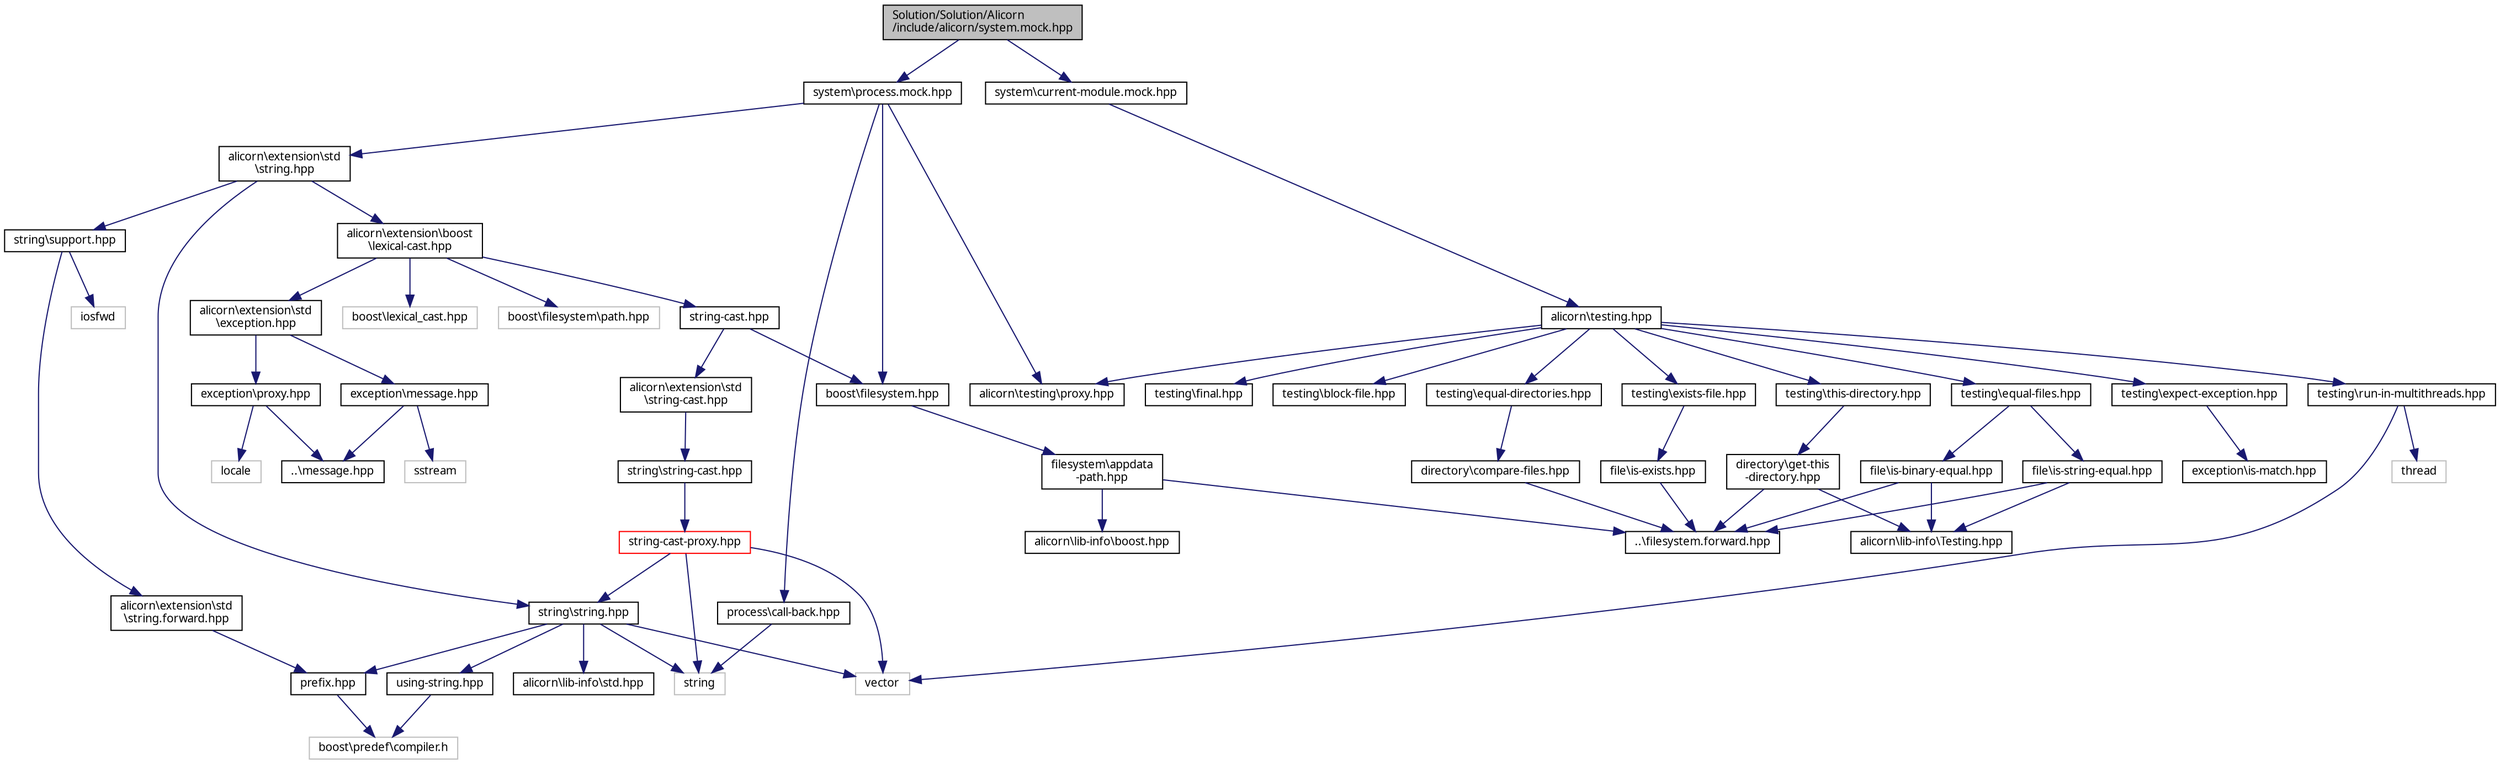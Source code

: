 digraph "Solution/Solution/Alicorn/include/alicorn/system.mock.hpp"
{
 // INTERACTIVE_SVG=YES
  edge [fontname="Verdana",fontsize="10",labelfontname="Verdana",labelfontsize="10"];
  node [fontname="Verdana",fontsize="10",shape=record];
  Node1 [label="Solution/Solution/Alicorn\l/include/alicorn/system.mock.hpp",height=0.2,width=0.4,color="black", fillcolor="grey75", style="filled", fontcolor="black"];
  Node1 -> Node2 [color="midnightblue",fontsize="10",style="solid",fontname="Verdana"];
  Node2 [label="system\\process.mock.hpp",height=0.2,width=0.4,color="black", fillcolor="white", style="filled",URL="$a00414_source.html"];
  Node2 -> Node3 [color="midnightblue",fontsize="10",style="solid",fontname="Verdana"];
  Node3 [label="boost\\filesystem.hpp",height=0.2,width=0.4,color="black", fillcolor="white", style="filled",URL="$a00271_source.html"];
  Node3 -> Node4 [color="midnightblue",fontsize="10",style="solid",fontname="Verdana"];
  Node4 [label="filesystem\\appdata\l-path.hpp",height=0.2,width=0.4,color="black", fillcolor="white", style="filled",URL="$a00273_source.html"];
  Node4 -> Node5 [color="midnightblue",fontsize="10",style="solid",fontname="Verdana"];
  Node5 [label="..\\filesystem.forward.hpp",height=0.2,width=0.4,color="black", fillcolor="white", style="filled",URL="$a00270.html"];
  Node4 -> Node6 [color="midnightblue",fontsize="10",style="solid",fontname="Verdana"];
  Node6 [label="alicorn\\lib-info\\boost.hpp",height=0.2,width=0.4,color="black", fillcolor="white", style="filled",URL="$a00268_source.html"];
  Node2 -> Node7 [color="midnightblue",fontsize="10",style="solid",fontname="Verdana"];
  Node7 [label="alicorn\\testing\\proxy.hpp",height=0.2,width=0.4,color="black", fillcolor="white", style="filled",URL="$a00295_source.html"];
  Node2 -> Node8 [color="midnightblue",fontsize="10",style="solid",fontname="Verdana"];
  Node8 [label="alicorn\\extension\\std\l\\string.hpp",height=0.2,width=0.4,color="black", fillcolor="white", style="filled",URL="$a00310_source.html"];
  Node8 -> Node9 [color="midnightblue",fontsize="10",style="solid",fontname="Verdana"];
  Node9 [label="string\\string.hpp",height=0.2,width=0.4,color="black", fillcolor="white", style="filled",URL="$a00309_source.html"];
  Node9 -> Node10 [color="midnightblue",fontsize="10",style="solid",fontname="Verdana"];
  Node10 [label="string",height=0.2,width=0.4,color="grey75", fillcolor="white", style="filled"];
  Node9 -> Node11 [color="midnightblue",fontsize="10",style="solid",fontname="Verdana"];
  Node11 [label="vector",height=0.2,width=0.4,color="grey75", fillcolor="white", style="filled"];
  Node9 -> Node12 [color="midnightblue",fontsize="10",style="solid",fontname="Verdana"];
  Node12 [label="alicorn\\lib-info\\std.hpp",height=0.2,width=0.4,color="black", fillcolor="white", style="filled",URL="$a00286_source.html"];
  Node9 -> Node13 [color="midnightblue",fontsize="10",style="solid",fontname="Verdana"];
  Node13 [label="prefix.hpp",height=0.2,width=0.4,color="black", fillcolor="white", style="filled",URL="$a00306_source.html"];
  Node13 -> Node14 [color="midnightblue",fontsize="10",style="solid",fontname="Verdana"];
  Node14 [label="boost\\predef\\compiler.h",height=0.2,width=0.4,color="grey75", fillcolor="white", style="filled"];
  Node9 -> Node15 [color="midnightblue",fontsize="10",style="solid",fontname="Verdana"];
  Node15 [label="using-string.hpp",height=0.2,width=0.4,color="black", fillcolor="white", style="filled",URL="$a00314_source.html"];
  Node15 -> Node14 [color="midnightblue",fontsize="10",style="solid",fontname="Verdana"];
  Node8 -> Node16 [color="midnightblue",fontsize="10",style="solid",fontname="Verdana"];
  Node16 [label="string\\support.hpp",height=0.2,width=0.4,color="black", fillcolor="white", style="filled",URL="$a00313_source.html"];
  Node16 -> Node17 [color="midnightblue",fontsize="10",style="solid",fontname="Verdana"];
  Node17 [label="iosfwd",height=0.2,width=0.4,color="grey75", fillcolor="white", style="filled"];
  Node16 -> Node18 [color="midnightblue",fontsize="10",style="solid",fontname="Verdana"];
  Node18 [label="alicorn\\extension\\std\l\\string.forward.hpp",height=0.2,width=0.4,color="black", fillcolor="white", style="filled",URL="$a00304.html"];
  Node18 -> Node13 [color="midnightblue",fontsize="10",style="solid",fontname="Verdana"];
  Node8 -> Node19 [color="midnightblue",fontsize="10",style="solid",fontname="Verdana"];
  Node19 [label="alicorn\\extension\\boost\l\\lexical-cast.hpp",height=0.2,width=0.4,color="black", fillcolor="white", style="filled",URL="$a00276.html"];
  Node19 -> Node20 [color="midnightblue",fontsize="10",style="solid",fontname="Verdana"];
  Node20 [label="boost\\lexical_cast.hpp",height=0.2,width=0.4,color="grey75", fillcolor="white", style="filled"];
  Node19 -> Node21 [color="midnightblue",fontsize="10",style="solid",fontname="Verdana"];
  Node21 [label="boost\\filesystem\\path.hpp",height=0.2,width=0.4,color="grey75", fillcolor="white", style="filled"];
  Node19 -> Node22 [color="midnightblue",fontsize="10",style="solid",fontname="Verdana"];
  Node22 [label="alicorn\\extension\\std\l\\exception.hpp",height=0.2,width=0.4,color="black", fillcolor="white", style="filled",URL="$a00289_source.html"];
  Node22 -> Node23 [color="midnightblue",fontsize="10",style="solid",fontname="Verdana"];
  Node23 [label="exception\\proxy.hpp",height=0.2,width=0.4,color="black", fillcolor="white", style="filled",URL="$a00293_source.html"];
  Node23 -> Node24 [color="midnightblue",fontsize="10",style="solid",fontname="Verdana"];
  Node24 [label="locale",height=0.2,width=0.4,color="grey75", fillcolor="white", style="filled"];
  Node23 -> Node25 [color="midnightblue",fontsize="10",style="solid",fontname="Verdana"];
  Node25 [label="..\\message.hpp",height=0.2,width=0.4,color="black", fillcolor="white", style="filled",URL="$a00291_source.html"];
  Node22 -> Node26 [color="midnightblue",fontsize="10",style="solid",fontname="Verdana"];
  Node26 [label="exception\\message.hpp",height=0.2,width=0.4,color="black", fillcolor="white", style="filled",URL="$a00290_source.html"];
  Node26 -> Node27 [color="midnightblue",fontsize="10",style="solid",fontname="Verdana"];
  Node27 [label="sstream",height=0.2,width=0.4,color="grey75", fillcolor="white", style="filled"];
  Node26 -> Node25 [color="midnightblue",fontsize="10",style="solid",fontname="Verdana"];
  Node19 -> Node28 [color="midnightblue",fontsize="10",style="solid",fontname="Verdana"];
  Node28 [label="string-cast.hpp",height=0.2,width=0.4,color="black", fillcolor="white", style="filled",URL="$a00277.html"];
  Node28 -> Node29 [color="midnightblue",fontsize="10",style="solid",fontname="Verdana"];
  Node29 [label="alicorn\\extension\\std\l\\string-cast.hpp",height=0.2,width=0.4,color="black", fillcolor="white", style="filled",URL="$a00280_source.html"];
  Node29 -> Node30 [color="midnightblue",fontsize="10",style="solid",fontname="Verdana"];
  Node30 [label="string\\string-cast.hpp",height=0.2,width=0.4,color="black", fillcolor="white", style="filled",URL="$a00279_source.html"];
  Node30 -> Node31 [color="midnightblue",fontsize="10",style="solid",fontname="Verdana"];
  Node31 [label="string-cast-proxy.hpp",height=0.2,width=0.4,color="red", fillcolor="white", style="filled",URL="$a00307_source.html"];
  Node31 -> Node11 [color="midnightblue",fontsize="10",style="solid",fontname="Verdana"];
  Node31 -> Node10 [color="midnightblue",fontsize="10",style="solid",fontname="Verdana"];
  Node31 -> Node9 [color="midnightblue",fontsize="10",style="solid",fontname="Verdana"];
  Node28 -> Node3 [color="midnightblue",fontsize="10",style="solid",fontname="Verdana"];
  Node2 -> Node32 [color="midnightblue",fontsize="10",style="solid",fontname="Verdana"];
  Node32 [label="process\\call-back.hpp",height=0.2,width=0.4,color="black", fillcolor="white", style="filled",URL="$a00415_source.html"];
  Node32 -> Node10 [color="midnightblue",fontsize="10",style="solid",fontname="Verdana"];
  Node1 -> Node33 [color="midnightblue",fontsize="10",style="solid",fontname="Verdana"];
  Node33 [label="system\\current-module.mock.hpp",height=0.2,width=0.4,color="black", fillcolor="white", style="filled",URL="$a00404_source.html"];
  Node33 -> Node34 [color="midnightblue",fontsize="10",style="solid",fontname="Verdana"];
  Node34 [label="alicorn\\testing.hpp",height=0.2,width=0.4,color="black", fillcolor="white", style="filled",URL="$a00331.html"];
  Node34 -> Node7 [color="midnightblue",fontsize="10",style="solid",fontname="Verdana"];
  Node34 -> Node35 [color="midnightblue",fontsize="10",style="solid",fontname="Verdana"];
  Node35 [label="testing\\final.hpp",height=0.2,width=0.4,color="black", fillcolor="white", style="filled",URL="$a00438_source.html"];
  Node34 -> Node36 [color="midnightblue",fontsize="10",style="solid",fontname="Verdana"];
  Node36 [label="testing\\block-file.hpp",height=0.2,width=0.4,color="black", fillcolor="white", style="filled",URL="$a00421_source.html"];
  Node34 -> Node37 [color="midnightblue",fontsize="10",style="solid",fontname="Verdana"];
  Node37 [label="testing\\exists-file.hpp",height=0.2,width=0.4,color="black", fillcolor="white", style="filled",URL="$a00430_source.html"];
  Node37 -> Node38 [color="midnightblue",fontsize="10",style="solid",fontname="Verdana"];
  Node38 [label="file\\is-exists.hpp",height=0.2,width=0.4,color="black", fillcolor="white", style="filled",URL="$a00435_source.html"];
  Node38 -> Node5 [color="midnightblue",fontsize="10",style="solid",fontname="Verdana"];
  Node34 -> Node39 [color="midnightblue",fontsize="10",style="solid",fontname="Verdana"];
  Node39 [label="testing\\equal-files.hpp",height=0.2,width=0.4,color="black", fillcolor="white", style="filled",URL="$a00427_source.html"];
  Node39 -> Node40 [color="midnightblue",fontsize="10",style="solid",fontname="Verdana"];
  Node40 [label="file\\is-binary-equal.hpp",height=0.2,width=0.4,color="black", fillcolor="white", style="filled",URL="$a00433_source.html"];
  Node40 -> Node41 [color="midnightblue",fontsize="10",style="solid",fontname="Verdana"];
  Node41 [label="alicorn\\lib-info\\Testing.hpp",height=0.2,width=0.4,color="black", fillcolor="white", style="filled",URL="$a00330_source.html"];
  Node40 -> Node5 [color="midnightblue",fontsize="10",style="solid",fontname="Verdana"];
  Node39 -> Node42 [color="midnightblue",fontsize="10",style="solid",fontname="Verdana"];
  Node42 [label="file\\is-string-equal.hpp",height=0.2,width=0.4,color="black", fillcolor="white", style="filled",URL="$a00437_source.html"];
  Node42 -> Node41 [color="midnightblue",fontsize="10",style="solid",fontname="Verdana"];
  Node42 -> Node5 [color="midnightblue",fontsize="10",style="solid",fontname="Verdana"];
  Node34 -> Node43 [color="midnightblue",fontsize="10",style="solid",fontname="Verdana"];
  Node43 [label="testing\\this-directory.hpp",height=0.2,width=0.4,color="black", fillcolor="white", style="filled",URL="$a00442_source.html"];
  Node43 -> Node44 [color="midnightblue",fontsize="10",style="solid",fontname="Verdana"];
  Node44 [label="directory\\get-this\l-directory.hpp",height=0.2,width=0.4,color="black", fillcolor="white", style="filled",URL="$a00425_source.html"];
  Node44 -> Node41 [color="midnightblue",fontsize="10",style="solid",fontname="Verdana"];
  Node44 -> Node5 [color="midnightblue",fontsize="10",style="solid",fontname="Verdana"];
  Node34 -> Node45 [color="midnightblue",fontsize="10",style="solid",fontname="Verdana"];
  Node45 [label="testing\\expect-exception.hpp",height=0.2,width=0.4,color="black", fillcolor="white", style="filled",URL="$a00431_source.html"];
  Node45 -> Node46 [color="midnightblue",fontsize="10",style="solid",fontname="Verdana"];
  Node46 [label="exception\\is-match.hpp",height=0.2,width=0.4,color="black", fillcolor="white", style="filled",URL="$a00429_source.html"];
  Node34 -> Node47 [color="midnightblue",fontsize="10",style="solid",fontname="Verdana"];
  Node47 [label="testing\\equal-directories.hpp",height=0.2,width=0.4,color="black", fillcolor="white", style="filled",URL="$a00426_source.html"];
  Node47 -> Node48 [color="midnightblue",fontsize="10",style="solid",fontname="Verdana"];
  Node48 [label="directory\\compare-files.hpp",height=0.2,width=0.4,color="black", fillcolor="white", style="filled",URL="$a00423_source.html"];
  Node48 -> Node5 [color="midnightblue",fontsize="10",style="solid",fontname="Verdana"];
  Node34 -> Node49 [color="midnightblue",fontsize="10",style="solid",fontname="Verdana"];
  Node49 [label="testing\\run-in-multithreads.hpp",height=0.2,width=0.4,color="black", fillcolor="white", style="filled",URL="$a00441_source.html"];
  Node49 -> Node50 [color="midnightblue",fontsize="10",style="solid",fontname="Verdana"];
  Node50 [label="thread",height=0.2,width=0.4,color="grey75", fillcolor="white", style="filled"];
  Node49 -> Node11 [color="midnightblue",fontsize="10",style="solid",fontname="Verdana"];
}
